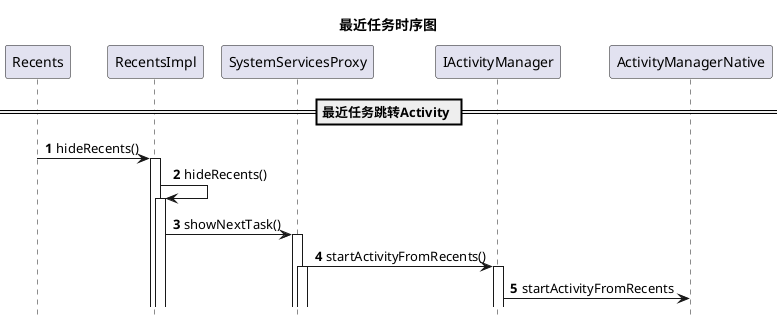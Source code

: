 @startuml
title 最近任务时序图
hide footbox
'autonumber
'== 分屏 ==
'RecentsView -> SystemServicesProxy:onBusEvent()
'SystemServicesProxy -> IActivityManager:replaceSplitedTask()
'activate SystemServicesProxy
'activate IActivityManager
'IActivityManager -> ActivityManagerNative: startActivityFromRecents

autonumber 1
== 最近任务跳转Activity ==
Recents -> RecentsImpl:hideRecents()
activate RecentsImpl
RecentsImpl -> RecentsImpl:hideRecents()
activate RecentsImpl
RecentsImpl -> SystemServicesProxy:showNextTask()
activate SystemServicesProxy
SystemServicesProxy -> IActivityManager:startActivityFromRecents()
activate SystemServicesProxy
activate IActivityManager
IActivityManager -> ActivityManagerNative: startActivityFromRecents


@enduml